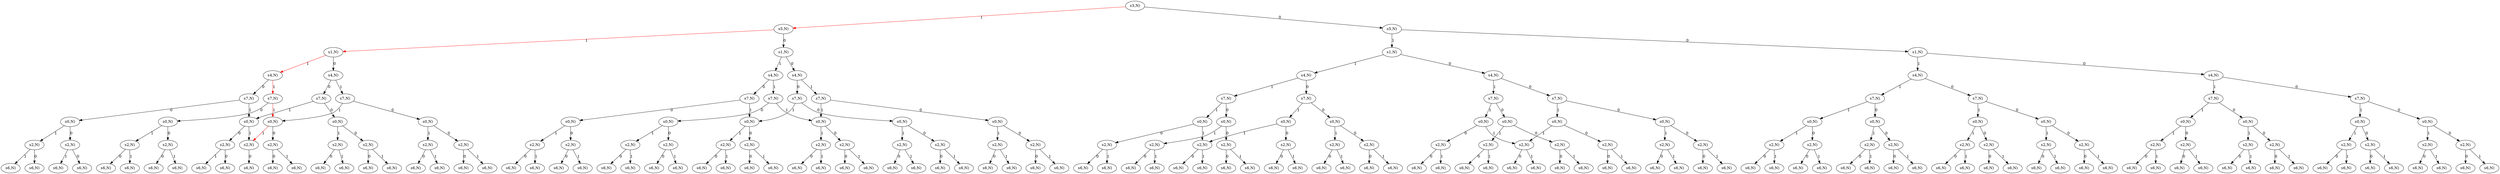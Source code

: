 strict digraph G {
  1 [ label="s2,N)" ];
  2 [ label="s6,N)" ];
  3 [ label="s0,N)" ];
  4 [ label="s2,N)" ];
  5 [ label="s6,N)" ];
  6 [ label="s6,N)" ];
  7 [ label="s7,N)" ];
  8 [ label="s2,N)" ];
  9 [ label="s6,N)" ];
  10 [ label="s6,N)" ];
  11 [ label="s0,N)" ];
  12 [ label="s2,N)" ];
  13 [ label="s6,N)" ];
  14 [ label="s6,N)" ];
  15 [ label="s4,N)" ];
  16 [ label="s0,N)" ];
  17 [ label="s2,N)" ];
  18 [ label="s6,N)" ];
  19 [ label="s6,N)" ];
  20 [ label="s7,N)" ];
  21 [ label="s2,N)" ];
  22 [ label="s6,N)" ];
  23 [ label="s6,N)" ];
  24 [ label="s0,N)" ];
  25 [ label="s2,N)" ];
  26 [ label="s6,N)" ];
  27 [ label="s6,N)" ];
  28 [ label="s1,N)" ];
  29 [ label="s7,N)" ];
  30 [ label="s2,N)" ];
  31 [ label="s6,N)" ];
  32 [ label="s6,N)" ];
  33 [ label="s0,N)" ];
  34 [ label="s2,N)" ];
  35 [ label="s6,N)" ];
  36 [ label="s6,N)" ];
  37 [ label="s4,N)" ];
  38 [ label="s7,N)" ];
  39 [ label="s2,N)" ];
  40 [ label="s6,N)" ];
  41 [ label="s6,N)" ];
  42 [ label="s0,N)" ];
  43 [ label="s2,N)" ];
  44 [ label="s6,N)" ];
  45 [ label="s6,N)" ];
  46 [ label="s5,N)" ];
  47 [ label="s2,N)" ];
  48 [ label="s6,N)" ];
  49 [ label="s6,N)" ];
  50 [ label="s0,N)" ];
  51 [ label="s2,N)" ];
  52 [ label="s6,N)" ];
  53 [ label="s6,N)" ];
  54 [ label="s7,N)" ];
  55 [ label="s2,N)" ];
  56 [ label="s6,N)" ];
  57 [ label="s6,N)" ];
  58 [ label="s0,N)" ];
  59 [ label="s2,N)" ];
  60 [ label="s6,N)" ];
  61 [ label="s6,N)" ];
  62 [ label="s4,N)" ];
  63 [ label="s2,N)" ];
  64 [ label="s6,N)" ];
  65 [ label="s6,N)" ];
  66 [ label="s0,N)" ];
  67 [ label="s2,N)" ];
  68 [ label="s6,N)" ];
  69 [ label="s6,N)" ];
  70 [ label="s7,N)" ];
  71 [ label="s2,N)" ];
  72 [ label="s6,N)" ];
  73 [ label="s6,N)" ];
  74 [ label="s0,N)" ];
  75 [ label="s2,N)" ];
  76 [ label="s6,N)" ];
  77 [ label="s6,N)" ];
  78 [ label="s1,N)" ];
  79 [ label="s7,N)" ];
  80 [ label="s2,N)" ];
  81 [ label="s6,N)" ];
  82 [ label="s6,N)" ];
  83 [ label="s0,N)" ];
  84 [ label="s2,N)" ];
  85 [ label="s6,N)" ];
  86 [ label="s6,N)" ];
  87 [ label="s4,N)" ];
  88 [ label="s7,N)" ];
  89 [ label="s2,N)" ];
  90 [ label="s6,N)" ];
  91 [ label="s6,N)" ];
  92 [ label="s0,N)" ];
  93 [ label="s2,N)" ];
  94 [ label="s6,N)" ];
  95 [ label="s6,N)" ];
  96 [ label="s3,N)" ];
  97 [ label="s2,N)" ];
  98 [ label="s6,N)" ];
  99 [ label="s6,N)" ];
  100 [ label="s0,N)" ];
  101 [ label="s2,N)" ];
  102 [ label="s6,N)" ];
  103 [ label="s6,N)" ];
  104 [ label="s7,N)" ];
  105 [ label="s2,N)" ];
  106 [ label="s6,N)" ];
  107 [ label="s6,N)" ];
  108 [ label="s0,N)" ];
  109 [ label="s2,N)" ];
  110 [ label="s6,N)" ];
  111 [ label="s6,N)" ];
  112 [ label="s4,N)" ];
  113 [ label="s0,N)" ];
  114 [ label="s2,N)" ];
  115 [ label="s6,N)" ];
  116 [ label="s6,N)" ];
  117 [ label="s7,N)" ];
  118 [ label="s2,N)" ];
  119 [ label="s6,N)" ];
  120 [ label="s6,N)" ];
  121 [ label="s0,N)" ];
  122 [ label="s2,N)" ];
  123 [ label="s6,N)" ];
  124 [ label="s6,N)" ];
  125 [ label="s1,N)" ];
  126 [ label="s2,N)" ];
  127 [ label="s6,N)" ];
  128 [ label="s6,N)" ];
  129 [ label="s0,N)" ];
  130 [ label="s2,N)" ];
  131 [ label="s6,N)" ];
  132 [ label="s6,N)" ];
  133 [ label="s7,N)" ];
  134 [ label="s2,N)" ];
  135 [ label="s6,N)" ];
  136 [ label="s6,N)" ];
  137 [ label="s0,N)" ];
  138 [ label="s2,N)" ];
  139 [ label="s6,N)" ];
  140 [ label="s6,N)" ];
  141 [ label="s4,N)" ];
  142 [ label="s0,N)" ];
  143 [ label="s2,N)" ];
  144 [ label="s6,N)" ];
  145 [ label="s6,N)" ];
  146 [ label="s7,N)" ];
  147 [ label="s2,N)" ];
  148 [ label="s6,N)" ];
  149 [ label="s6,N)" ];
  150 [ label="s0,N)" ];
  151 [ label="s2,N)" ];
  152 [ label="s6,N)" ];
  153 [ label="s6,N)" ];
  154 [ label="s5,N)" ];
  155 [ label="s2,N)" ];
  156 [ label="s6,N)" ];
  157 [ label="s6,N)" ];
  158 [ label="s0,N)" ];
  159 [ label="s2,N)" ];
  160 [ label="s6,N)" ];
  161 [ label="s6,N)" ];
  162 [ label="s7,N)" ];
  163 [ label="s2,N)" ];
  164 [ label="s6,N)" ];
  165 [ label="s6,N)" ];
  166 [ label="s0,N)" ];
  167 [ label="s2,N)" ];
  168 [ label="s6,N)" ];
  169 [ label="s6,N)" ];
  170 [ label="s4,N)" ];
  171 [ label="s2,N)" ];
  172 [ label="s6,N)" ];
  173 [ label="s6,N)" ];
  174 [ label="s0,N)" ];
  175 [ label="s2,N)" ];
  176 [ label="s6,N)" ];
  177 [ label="s6,N)" ];
  178 [ label="s7,N)" ];
  179 [ label="s2,N)" ];
  180 [ label="s6,N)" ];
  181 [ label="s6,N)" ];
  182 [ label="s0,N)" ];
  183 [ label="s2,N)" ];
  184 [ label="s6,N)" ];
  185 [ label="s6,N)" ];
  186 [ label="s1,N)" ];
  187 [ label="s2,N)" ];
  188 [ label="s6,N)" ];
  189 [ label="s6,N)" ];
  190 [ label="s0,N)" ];
  191 [ label="s2,N)" ];
  192 [ label="s6,N)" ];
  193 [ label="s6,N)" ];
  194 [ label="s7,N)" ];
  195 [ label="s2,N)" ];
  196 [ label="s6,N)" ];
  197 [ label="s6,N)" ];
  198 [ label="s0,N)" ];
  199 [ label="s2,N)" ];
  200 [ label="s6,N)" ];
  201 [ label="s6,N)" ];
  202 [ label="s4,N)" ];
  203 [ label="s2,N)" ];
  204 [ label="s6,N)" ];
  205 [ label="s6,N)" ];
  206 [ label="s0,N)" ];
  207 [ label="s2,N)" ];
  208 [ label="s6,N)" ];
  209 [ label="s6,N)" ];
  210 [ label="s7,N)" ];
  211 [ label="s2,N)" ];
  212 [ label="s6,N)" ];
  213 [ label="s6,N)" ];
  214 [ label="s0,N)" ];
  215 [ label="s2,N)" ];
  216 [ label="s6,N)" ];
  217 [ label="s6,N)" ];
  1 -> 2 [ label="0" ];
  3 -> 1 [ color="red" label="1" ];
  4 -> 5 [ label="1" ];
  4 -> 6 [ label="0" ];
  3 -> 4 [ label="0" ];
  7 -> 3 [ color="red" label="1" ];
  8 -> 9 [ label="1" ];
  8 -> 10 [ label="0" ];
  11 -> 8 [ label="1" ];
  12 -> 13 [ label="1" ];
  12 -> 14 [ label="0" ];
  11 -> 12 [ label="0" ];
  7 -> 11 [ label="0" ];
  15 -> 7 [ color="red" label="1" ];
  16 -> 1 [ label="1" ];
  17 -> 18 [ label="1" ];
  17 -> 19 [ label="0" ];
  16 -> 17 [ label="0" ];
  20 -> 16 [ label="1" ];
  21 -> 22 [ label="1" ];
  21 -> 23 [ label="0" ];
  24 -> 21 [ label="1" ];
  25 -> 26 [ label="1" ];
  25 -> 27 [ label="0" ];
  24 -> 25 [ label="0" ];
  20 -> 24 [ label="0" ];
  15 -> 20 [ label="0" ];
  28 -> 15 [ color="red" label="1" ];
  29 -> 3 [ label="1" ];
  30 -> 31 [ label="1" ];
  30 -> 32 [ label="0" ];
  33 -> 30 [ label="1" ];
  34 -> 35 [ label="1" ];
  34 -> 36 [ label="0" ];
  33 -> 34 [ label="0" ];
  29 -> 33 [ label="0" ];
  37 -> 29 [ label="1" ];
  38 -> 16 [ label="1" ];
  39 -> 40 [ label="1" ];
  39 -> 41 [ label="0" ];
  42 -> 39 [ label="1" ];
  43 -> 44 [ label="1" ];
  43 -> 45 [ label="0" ];
  42 -> 43 [ label="0" ];
  38 -> 42 [ label="0" ];
  37 -> 38 [ label="0" ];
  28 -> 37 [ label="0" ];
  46 -> 28 [ color="red" label="1" ];
  47 -> 48 [ label="1" ];
  47 -> 49 [ label="0" ];
  50 -> 47 [ label="1" ];
  51 -> 52 [ label="1" ];
  51 -> 53 [ label="0" ];
  50 -> 51 [ label="0" ];
  54 -> 50 [ label="1" ];
  55 -> 56 [ label="1" ];
  55 -> 57 [ label="0" ];
  58 -> 55 [ label="1" ];
  59 -> 60 [ label="1" ];
  59 -> 61 [ label="0" ];
  58 -> 59 [ label="0" ];
  54 -> 58 [ label="0" ];
  62 -> 54 [ label="1" ];
  63 -> 64 [ label="1" ];
  63 -> 65 [ label="0" ];
  66 -> 63 [ label="1" ];
  67 -> 68 [ label="1" ];
  67 -> 69 [ label="0" ];
  66 -> 67 [ label="0" ];
  70 -> 66 [ label="1" ];
  71 -> 72 [ label="1" ];
  71 -> 73 [ label="0" ];
  74 -> 71 [ label="1" ];
  75 -> 76 [ label="1" ];
  75 -> 77 [ label="0" ];
  74 -> 75 [ label="0" ];
  70 -> 74 [ label="0" ];
  62 -> 70 [ label="0" ];
  78 -> 62 [ label="1" ];
  79 -> 50 [ label="1" ];
  80 -> 81 [ label="1" ];
  80 -> 82 [ label="0" ];
  83 -> 80 [ label="1" ];
  84 -> 85 [ label="1" ];
  84 -> 86 [ label="0" ];
  83 -> 84 [ label="0" ];
  79 -> 83 [ label="0" ];
  87 -> 79 [ label="1" ];
  88 -> 66 [ label="1" ];
  89 -> 90 [ label="1" ];
  89 -> 91 [ label="0" ];
  92 -> 89 [ label="1" ];
  93 -> 94 [ label="1" ];
  93 -> 95 [ label="0" ];
  92 -> 93 [ label="0" ];
  88 -> 92 [ label="0" ];
  87 -> 88 [ label="0" ];
  78 -> 87 [ label="0" ];
  46 -> 78 [ label="0" ];
  96 -> 46 [ color="red" label="1" ];
  97 -> 98 [ label="1" ];
  97 -> 99 [ label="0" ];
  100 -> 97 [ label="1" ];
  101 -> 102 [ label="1" ];
  101 -> 103 [ label="0" ];
  100 -> 101 [ label="0" ];
  104 -> 100 [ label="1" ];
  105 -> 106 [ label="1" ];
  105 -> 107 [ label="0" ];
  108 -> 105 [ label="1" ];
  109 -> 110 [ label="1" ];
  109 -> 111 [ label="0" ];
  108 -> 109 [ label="0" ];
  104 -> 108 [ label="0" ];
  112 -> 104 [ label="1" ];
  113 -> 97 [ label="1" ];
  114 -> 115 [ label="1" ];
  114 -> 116 [ label="0" ];
  113 -> 114 [ label="0" ];
  117 -> 113 [ label="1" ];
  118 -> 119 [ label="1" ];
  118 -> 120 [ label="0" ];
  121 -> 118 [ label="1" ];
  122 -> 123 [ label="1" ];
  122 -> 124 [ label="0" ];
  121 -> 122 [ label="0" ];
  117 -> 121 [ label="0" ];
  112 -> 117 [ label="0" ];
  125 -> 112 [ label="1" ];
  126 -> 127 [ label="1" ];
  126 -> 128 [ label="0" ];
  129 -> 126 [ label="1" ];
  130 -> 131 [ label="1" ];
  130 -> 132 [ label="0" ];
  129 -> 130 [ label="0" ];
  133 -> 129 [ label="1" ];
  134 -> 135 [ label="1" ];
  134 -> 136 [ label="0" ];
  137 -> 134 [ label="1" ];
  138 -> 139 [ label="1" ];
  138 -> 140 [ label="0" ];
  137 -> 138 [ label="0" ];
  133 -> 137 [ label="0" ];
  141 -> 133 [ label="1" ];
  142 -> 126 [ label="1" ];
  143 -> 144 [ label="1" ];
  143 -> 145 [ label="0" ];
  142 -> 143 [ label="0" ];
  146 -> 142 [ label="1" ];
  147 -> 148 [ label="1" ];
  147 -> 149 [ label="0" ];
  150 -> 147 [ label="1" ];
  151 -> 152 [ label="1" ];
  151 -> 153 [ label="0" ];
  150 -> 151 [ label="0" ];
  146 -> 150 [ label="0" ];
  141 -> 146 [ label="0" ];
  125 -> 141 [ label="0" ];
  154 -> 125 [ label="1" ];
  155 -> 156 [ label="1" ];
  155 -> 157 [ label="0" ];
  158 -> 155 [ label="1" ];
  159 -> 160 [ label="1" ];
  159 -> 161 [ label="0" ];
  158 -> 159 [ label="0" ];
  162 -> 158 [ label="1" ];
  163 -> 164 [ label="1" ];
  163 -> 165 [ label="0" ];
  166 -> 163 [ label="1" ];
  167 -> 168 [ label="1" ];
  167 -> 169 [ label="0" ];
  166 -> 167 [ label="0" ];
  162 -> 166 [ label="0" ];
  170 -> 162 [ label="1" ];
  171 -> 172 [ label="1" ];
  171 -> 173 [ label="0" ];
  174 -> 171 [ label="1" ];
  175 -> 176 [ label="1" ];
  175 -> 177 [ label="0" ];
  174 -> 175 [ label="0" ];
  178 -> 174 [ label="1" ];
  179 -> 180 [ label="1" ];
  179 -> 181 [ label="0" ];
  182 -> 179 [ label="1" ];
  183 -> 184 [ label="1" ];
  183 -> 185 [ label="0" ];
  182 -> 183 [ label="0" ];
  178 -> 182 [ label="0" ];
  170 -> 178 [ label="0" ];
  186 -> 170 [ label="1" ];
  187 -> 188 [ label="1" ];
  187 -> 189 [ label="0" ];
  190 -> 187 [ label="1" ];
  191 -> 192 [ label="1" ];
  191 -> 193 [ label="0" ];
  190 -> 191 [ label="0" ];
  194 -> 190 [ label="1" ];
  195 -> 196 [ label="1" ];
  195 -> 197 [ label="0" ];
  198 -> 195 [ label="1" ];
  199 -> 200 [ label="1" ];
  199 -> 201 [ label="0" ];
  198 -> 199 [ label="0" ];
  194 -> 198 [ label="0" ];
  202 -> 194 [ label="1" ];
  203 -> 204 [ label="1" ];
  203 -> 205 [ label="0" ];
  206 -> 203 [ label="1" ];
  207 -> 208 [ label="1" ];
  207 -> 209 [ label="0" ];
  206 -> 207 [ label="0" ];
  210 -> 206 [ label="1" ];
  211 -> 212 [ label="1" ];
  211 -> 213 [ label="0" ];
  214 -> 211 [ label="1" ];
  215 -> 216 [ label="1" ];
  215 -> 217 [ label="0" ];
  214 -> 215 [ label="0" ];
  210 -> 214 [ label="0" ];
  202 -> 210 [ label="0" ];
  186 -> 202 [ label="0" ];
  154 -> 186 [ label="0" ];
  96 -> 154 [ label="0" ];
}
